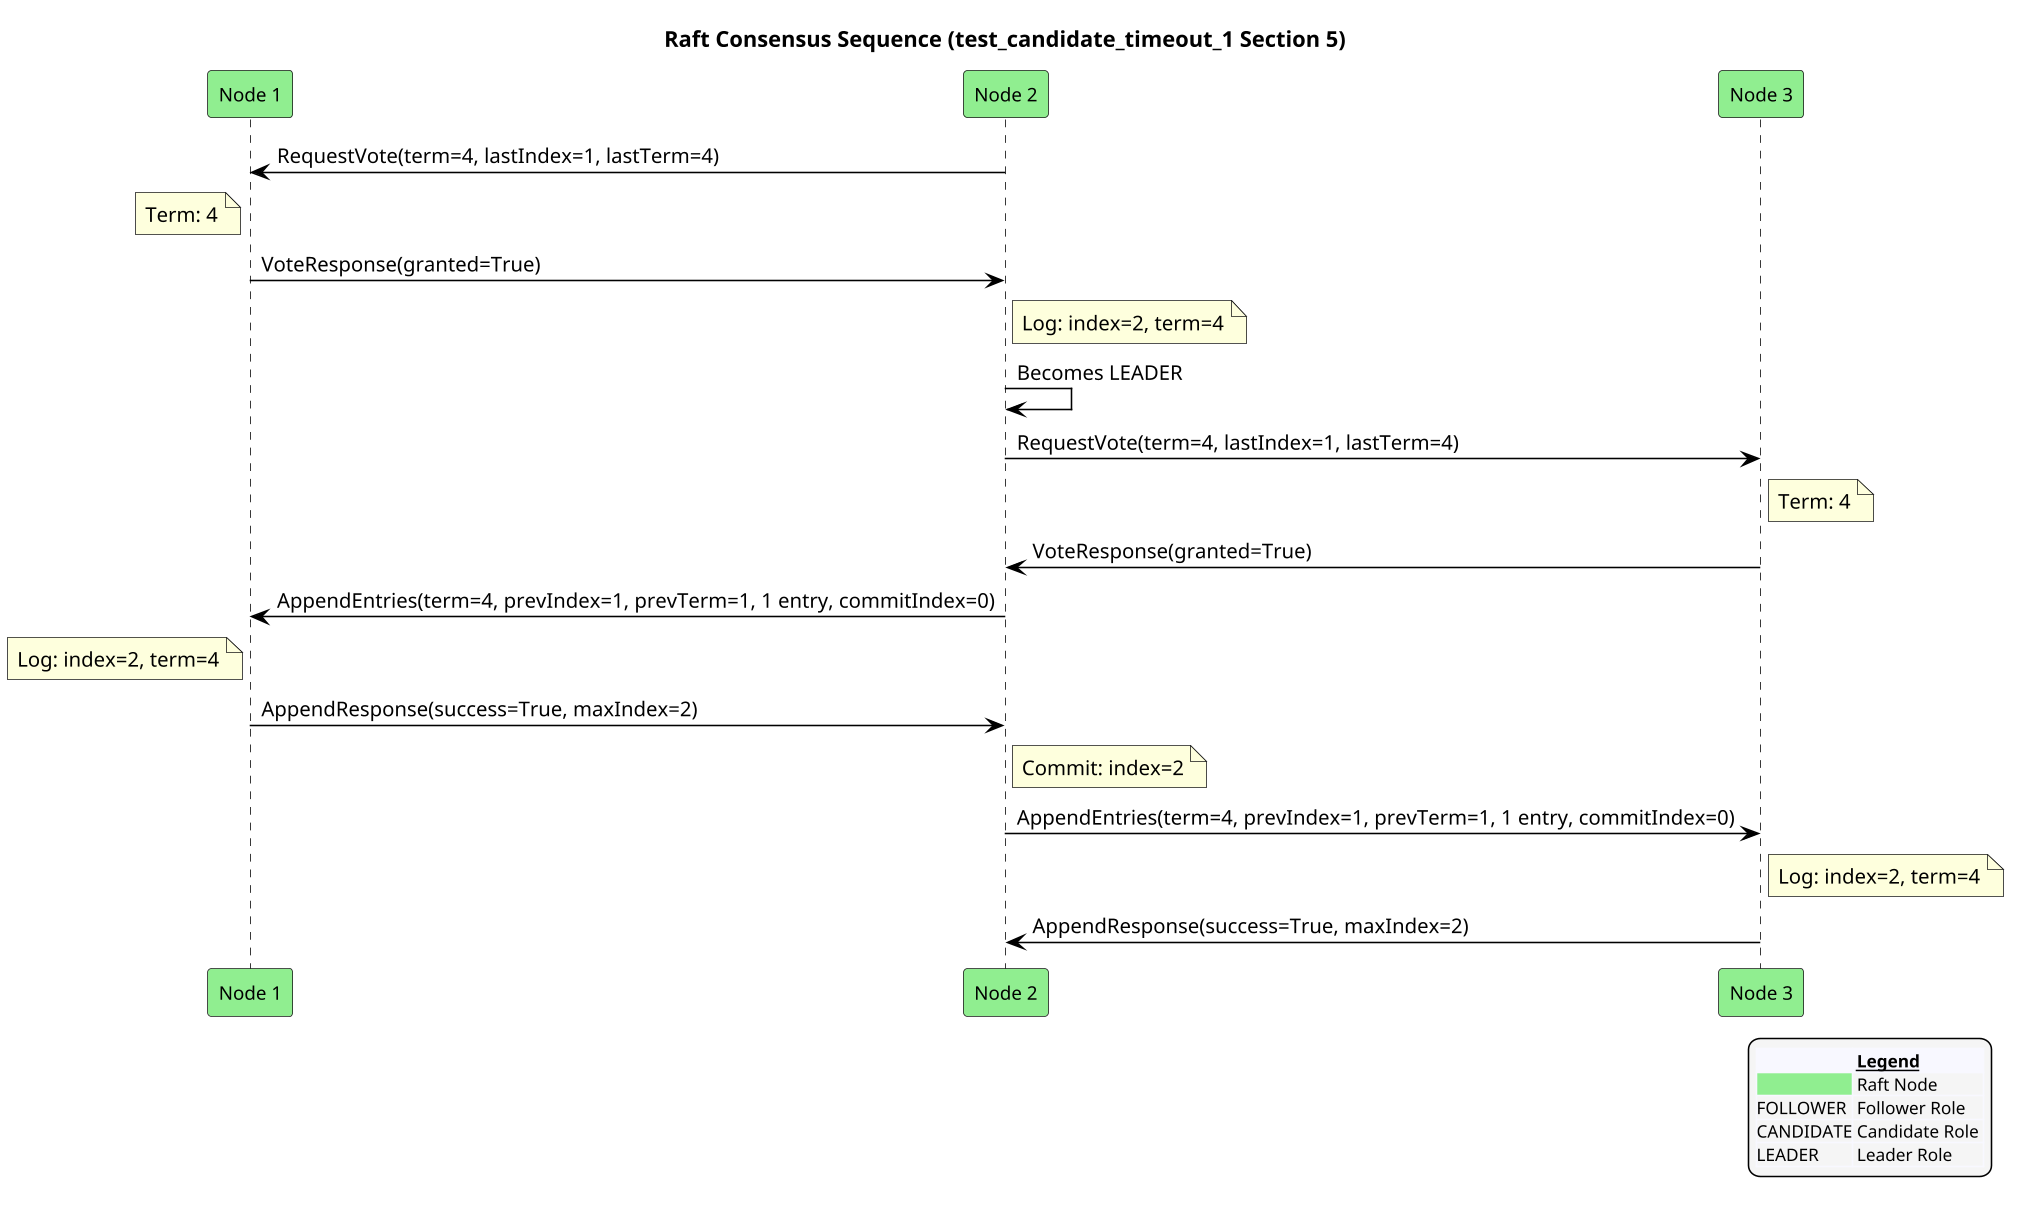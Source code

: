 @startuml
!pragma ratio 0.7
skinparam dpi 150
skinparam monochrome false
skinparam sequence {
  ArrowColor Black
  ActorBorderColor Black
  LifeLineBorderColor Black
  ParticipantFontSize 12
  Padding 10
}
skinparam legend {
  BackgroundColor #F5F5F5
  FontSize 11
}
title Raft Consensus Sequence (test_candidate_timeout_1 Section 5)

participant "Node 1" as n1 order 10 #Lightgreen
participant "Node 2" as n2 order 20 #Lightgreen
participant "Node 3" as n3 order 30 #Lightgreen
n2 -> n1: RequestVote(term=4, lastIndex=1, lastTerm=4)
note left of n1: Term: 4
n1 -> n2: VoteResponse(granted=True)
note right of n2: Log: index=2, term=4
n2 -> n2: Becomes LEADER
n2 -> n3: RequestVote(term=4, lastIndex=1, lastTerm=4)
note right of n3: Term: 4
n3 -> n2: VoteResponse(granted=True)
n2 -> n1: AppendEntries(term=4, prevIndex=1, prevTerm=1, 1 entry, commitIndex=0)
note left of n1: Log: index=2, term=4
n1 -> n2: AppendResponse(success=True, maxIndex=2)
note right of n2: Commit: index=2
n2 -> n3: AppendEntries(term=4, prevIndex=1, prevTerm=1, 1 entry, commitIndex=0)
note right of n3: Log: index=2, term=4
n3 -> n2: AppendResponse(success=True, maxIndex=2)

legend right
  <#GhostWhite,#GhostWhite>|      |= __Legend__ |
  |<#Lightgreen>| Raft Node |
  |FOLLOWER| Follower Role |
  |CANDIDATE| Candidate Role |
  |LEADER| Leader Role |
endlegend
@enduml
